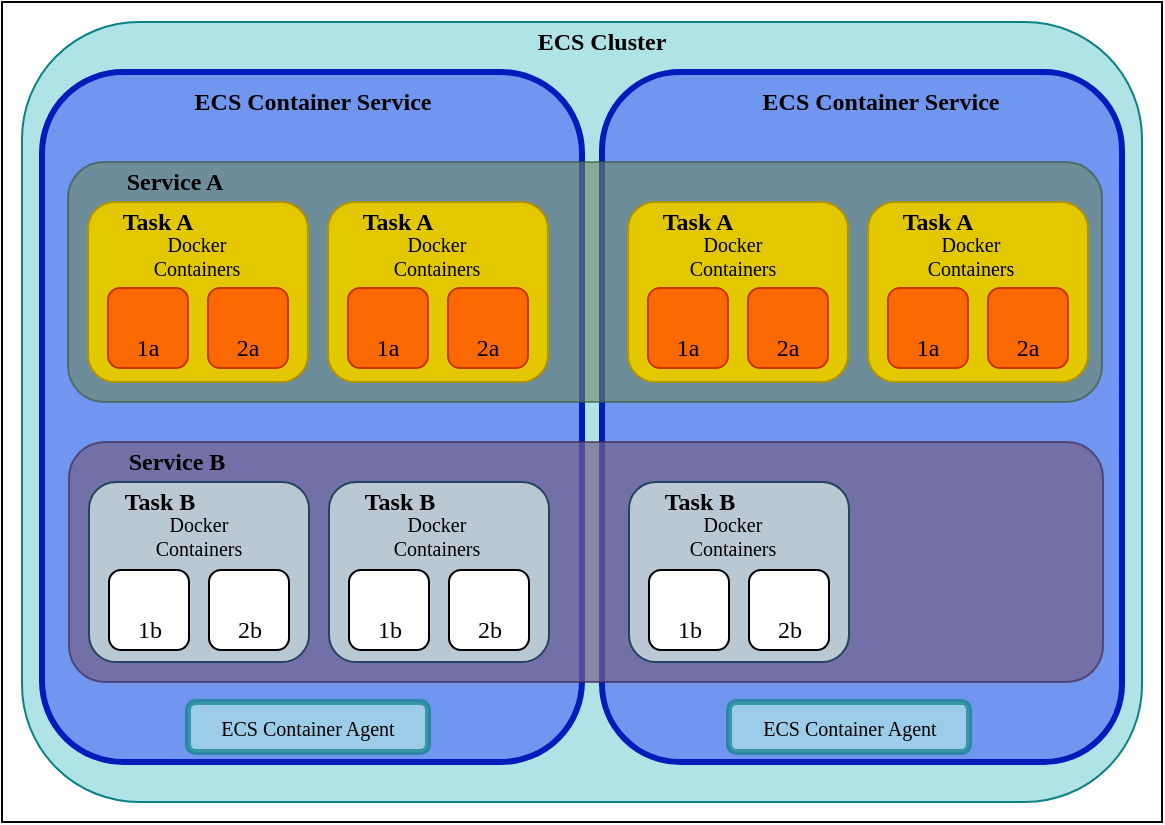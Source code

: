 <mxfile version="12.9.9" type="device"><diagram id="lEHRUBd-HJN4wzyn2-5F" name="Page-1"><mxGraphModel dx="1106" dy="778" grid="1" gridSize="10" guides="1" tooltips="1" connect="1" arrows="1" fold="1" page="1" pageScale="1" pageWidth="1654" pageHeight="1169" math="0" shadow="0"><root><mxCell id="0"/><mxCell id="1" parent="0"/><mxCell id="PDUpO6ENa5whkI4T6-9_-109" value="" style="rounded=0;whiteSpace=wrap;html=1;fontFamily=Verdana;fontSize=10;" vertex="1" parent="1"><mxGeometry x="160" y="40" width="580" height="410" as="geometry"/></mxCell><mxCell id="PDUpO6ENa5whkI4T6-9_-1" value="" style="rounded=1;whiteSpace=wrap;html=1;fillColor=#b0e3e6;strokeColor=#0e8088;" vertex="1" parent="1"><mxGeometry x="170" y="50" width="560" height="390" as="geometry"/></mxCell><mxCell id="PDUpO6ENa5whkI4T6-9_-3" value="" style="rounded=1;whiteSpace=wrap;html=1;fillColor=#7096EF;strokeColor=#001DBC;fontColor=#ffffff;gradientColor=none;strokeWidth=3;" vertex="1" parent="1"><mxGeometry x="180" y="75" width="270" height="345" as="geometry"/></mxCell><mxCell id="PDUpO6ENa5whkI4T6-9_-4" value="" style="rounded=1;whiteSpace=wrap;html=1;fillColor=#7096EF;strokeColor=#001DBC;fontColor=#ffffff;strokeWidth=3;" vertex="1" parent="1"><mxGeometry x="460" y="75" width="260" height="345" as="geometry"/></mxCell><mxCell id="PDUpO6ENa5whkI4T6-9_-5" value="" style="rounded=1;whiteSpace=wrap;html=1;fillColor=#6d8764;strokeColor=#3A5431;fontColor=#ffffff;opacity=60;" vertex="1" parent="1"><mxGeometry x="193" y="120" width="517" height="120" as="geometry"/></mxCell><mxCell id="PDUpO6ENa5whkI4T6-9_-7" value="" style="rounded=1;whiteSpace=wrap;html=1;fillColor=#e3c800;strokeColor=#B09500;fontColor=#ffffff;" vertex="1" parent="1"><mxGeometry x="203" y="140" width="110" height="90" as="geometry"/></mxCell><mxCell id="PDUpO6ENa5whkI4T6-9_-12" value="" style="rounded=1;whiteSpace=wrap;html=1;fillColor=#fa6800;strokeColor=#C73500;fontColor=#ffffff;" vertex="1" parent="1"><mxGeometry x="213" y="183" width="40" height="40" as="geometry"/></mxCell><mxCell id="PDUpO6ENa5whkI4T6-9_-14" value="" style="rounded=1;whiteSpace=wrap;html=1;fillColor=#fa6800;strokeColor=#C73500;fontColor=#ffffff;" vertex="1" parent="1"><mxGeometry x="263" y="183" width="40" height="40" as="geometry"/></mxCell><mxCell id="PDUpO6ENa5whkI4T6-9_-15" value="" style="rounded=1;whiteSpace=wrap;html=1;fillColor=#e3c800;strokeColor=#B09500;fontColor=#ffffff;" vertex="1" parent="1"><mxGeometry x="323" y="140" width="110" height="90" as="geometry"/></mxCell><mxCell id="PDUpO6ENa5whkI4T6-9_-16" value="" style="rounded=1;whiteSpace=wrap;html=1;fillColor=#fa6800;strokeColor=#C73500;fontColor=#ffffff;" vertex="1" parent="1"><mxGeometry x="333" y="183" width="40" height="40" as="geometry"/></mxCell><mxCell id="PDUpO6ENa5whkI4T6-9_-17" value="" style="rounded=1;whiteSpace=wrap;html=1;fillColor=#fa6800;strokeColor=#C73500;fontColor=#ffffff;" vertex="1" parent="1"><mxGeometry x="383" y="183" width="40" height="40" as="geometry"/></mxCell><mxCell id="PDUpO6ENa5whkI4T6-9_-18" value="" style="rounded=1;whiteSpace=wrap;html=1;fillColor=#e3c800;strokeColor=#B09500;fontColor=#ffffff;" vertex="1" parent="1"><mxGeometry x="473" y="140" width="110" height="90" as="geometry"/></mxCell><mxCell id="PDUpO6ENa5whkI4T6-9_-19" value="" style="rounded=1;whiteSpace=wrap;html=1;fillColor=#fa6800;strokeColor=#C73500;fontColor=#ffffff;" vertex="1" parent="1"><mxGeometry x="483" y="183" width="40" height="40" as="geometry"/></mxCell><mxCell id="PDUpO6ENa5whkI4T6-9_-20" value="" style="rounded=1;whiteSpace=wrap;html=1;fillColor=#fa6800;strokeColor=#C73500;fontColor=#ffffff;" vertex="1" parent="1"><mxGeometry x="533" y="183" width="40" height="40" as="geometry"/></mxCell><mxCell id="PDUpO6ENa5whkI4T6-9_-21" value="" style="rounded=1;whiteSpace=wrap;html=1;fillColor=#e3c800;strokeColor=#B09500;fontColor=#ffffff;" vertex="1" parent="1"><mxGeometry x="593" y="140" width="110" height="90" as="geometry"/></mxCell><mxCell id="PDUpO6ENa5whkI4T6-9_-22" value="" style="rounded=1;whiteSpace=wrap;html=1;fillColor=#fa6800;strokeColor=#C73500;fontColor=#ffffff;" vertex="1" parent="1"><mxGeometry x="603" y="183" width="40" height="40" as="geometry"/></mxCell><mxCell id="PDUpO6ENa5whkI4T6-9_-23" value="" style="rounded=1;whiteSpace=wrap;html=1;fillColor=#fa6800;strokeColor=#C73500;fontColor=#ffffff;" vertex="1" parent="1"><mxGeometry x="653" y="183" width="40" height="40" as="geometry"/></mxCell><mxCell id="PDUpO6ENa5whkI4T6-9_-24" value="Task A" style="text;html=1;strokeColor=none;fillColor=none;align=center;verticalAlign=middle;whiteSpace=wrap;rounded=0;fontFamily=Verdana;fontStyle=1" vertex="1" parent="1"><mxGeometry x="213" y="140" width="50" height="20" as="geometry"/></mxCell><mxCell id="PDUpO6ENa5whkI4T6-9_-25" value="Docker &lt;br style=&quot;font-size: 10px;&quot;&gt;Containers" style="text;html=1;strokeColor=none;fillColor=none;align=center;verticalAlign=middle;whiteSpace=wrap;rounded=0;fontFamily=Verdana;fontSize=10;" vertex="1" parent="1"><mxGeometry x="199" y="157" width="117" height="20" as="geometry"/></mxCell><mxCell id="PDUpO6ENa5whkI4T6-9_-26" value="1a" style="text;html=1;strokeColor=none;fillColor=none;align=center;verticalAlign=middle;whiteSpace=wrap;rounded=0;fontFamily=Verdana;" vertex="1" parent="1"><mxGeometry x="208" y="203" width="50" height="20" as="geometry"/></mxCell><mxCell id="PDUpO6ENa5whkI4T6-9_-27" value="2a" style="text;html=1;strokeColor=none;fillColor=none;align=center;verticalAlign=middle;whiteSpace=wrap;rounded=0;fontFamily=Verdana;" vertex="1" parent="1"><mxGeometry x="258" y="203" width="50" height="20" as="geometry"/></mxCell><mxCell id="PDUpO6ENa5whkI4T6-9_-28" value="ECS Container Service" style="text;html=1;strokeColor=none;fillColor=none;align=center;verticalAlign=middle;whiteSpace=wrap;rounded=0;fontFamily=Verdana;fontStyle=1" vertex="1" parent="1"><mxGeometry x="238.5" y="80" width="153" height="20" as="geometry"/></mxCell><mxCell id="PDUpO6ENa5whkI4T6-9_-29" value="ECS Container Service" style="text;html=1;strokeColor=none;fillColor=none;align=center;verticalAlign=middle;whiteSpace=wrap;rounded=0;fontFamily=Verdana;fontStyle=1" vertex="1" parent="1"><mxGeometry x="523" y="80" width="153" height="20" as="geometry"/></mxCell><mxCell id="PDUpO6ENa5whkI4T6-9_-30" value="Service A" style="text;html=1;strokeColor=none;fillColor=none;align=center;verticalAlign=middle;whiteSpace=wrap;rounded=0;fontFamily=Verdana;fontStyle=1" vertex="1" parent="1"><mxGeometry x="170" y="120" width="153" height="20" as="geometry"/></mxCell><mxCell id="PDUpO6ENa5whkI4T6-9_-33" value="Task A" style="text;html=1;strokeColor=none;fillColor=none;align=center;verticalAlign=middle;whiteSpace=wrap;rounded=0;fontFamily=Verdana;fontStyle=1" vertex="1" parent="1"><mxGeometry x="333" y="140" width="50" height="20" as="geometry"/></mxCell><mxCell id="PDUpO6ENa5whkI4T6-9_-34" value="Task A" style="text;html=1;strokeColor=none;fillColor=none;align=center;verticalAlign=middle;whiteSpace=wrap;rounded=0;fontFamily=Verdana;fontStyle=1" vertex="1" parent="1"><mxGeometry x="483" y="140" width="50" height="20" as="geometry"/></mxCell><mxCell id="PDUpO6ENa5whkI4T6-9_-35" value="Task A" style="text;html=1;strokeColor=none;fillColor=none;align=center;verticalAlign=middle;whiteSpace=wrap;rounded=0;fontFamily=Verdana;fontStyle=1" vertex="1" parent="1"><mxGeometry x="603" y="140" width="50" height="20" as="geometry"/></mxCell><mxCell id="PDUpO6ENa5whkI4T6-9_-36" value="1a" style="text;html=1;strokeColor=none;fillColor=none;align=center;verticalAlign=middle;whiteSpace=wrap;rounded=0;fontFamily=Verdana;" vertex="1" parent="1"><mxGeometry x="328" y="203" width="50" height="20" as="geometry"/></mxCell><mxCell id="PDUpO6ENa5whkI4T6-9_-37" value="2a" style="text;html=1;strokeColor=none;fillColor=none;align=center;verticalAlign=middle;whiteSpace=wrap;rounded=0;fontFamily=Verdana;" vertex="1" parent="1"><mxGeometry x="378" y="203" width="50" height="20" as="geometry"/></mxCell><mxCell id="PDUpO6ENa5whkI4T6-9_-38" value="1a" style="text;html=1;strokeColor=none;fillColor=none;align=center;verticalAlign=middle;whiteSpace=wrap;rounded=0;fontFamily=Verdana;" vertex="1" parent="1"><mxGeometry x="478" y="203" width="50" height="20" as="geometry"/></mxCell><mxCell id="PDUpO6ENa5whkI4T6-9_-39" value="2a" style="text;html=1;strokeColor=none;fillColor=none;align=center;verticalAlign=middle;whiteSpace=wrap;rounded=0;fontFamily=Verdana;" vertex="1" parent="1"><mxGeometry x="528" y="203" width="50" height="20" as="geometry"/></mxCell><mxCell id="PDUpO6ENa5whkI4T6-9_-40" value="1a" style="text;html=1;strokeColor=none;fillColor=none;align=center;verticalAlign=middle;whiteSpace=wrap;rounded=0;fontFamily=Verdana;" vertex="1" parent="1"><mxGeometry x="598" y="203" width="50" height="20" as="geometry"/></mxCell><mxCell id="PDUpO6ENa5whkI4T6-9_-41" value="2a" style="text;html=1;strokeColor=none;fillColor=none;align=center;verticalAlign=middle;whiteSpace=wrap;rounded=0;fontFamily=Verdana;" vertex="1" parent="1"><mxGeometry x="648" y="203" width="50" height="20" as="geometry"/></mxCell><mxCell id="PDUpO6ENa5whkI4T6-9_-68" value="Docker &lt;br style=&quot;font-size: 10px;&quot;&gt;Containers" style="text;html=1;strokeColor=none;fillColor=none;align=center;verticalAlign=middle;whiteSpace=wrap;rounded=0;fontFamily=Verdana;fontSize=10;" vertex="1" parent="1"><mxGeometry x="318.5" y="157" width="117" height="20" as="geometry"/></mxCell><mxCell id="PDUpO6ENa5whkI4T6-9_-69" value="Docker &lt;br style=&quot;font-size: 10px;&quot;&gt;Containers" style="text;html=1;strokeColor=none;fillColor=none;align=center;verticalAlign=middle;whiteSpace=wrap;rounded=0;fontFamily=Verdana;fontSize=10;" vertex="1" parent="1"><mxGeometry x="466.5" y="157" width="117" height="20" as="geometry"/></mxCell><mxCell id="PDUpO6ENa5whkI4T6-9_-70" value="Docker &lt;br style=&quot;font-size: 10px;&quot;&gt;Containers" style="text;html=1;strokeColor=none;fillColor=none;align=center;verticalAlign=middle;whiteSpace=wrap;rounded=0;fontFamily=Verdana;fontSize=10;" vertex="1" parent="1"><mxGeometry x="586" y="157" width="117" height="20" as="geometry"/></mxCell><mxCell id="PDUpO6ENa5whkI4T6-9_-71" value="" style="rounded=1;whiteSpace=wrap;html=1;fillColor=#76608a;strokeColor=#432D57;fontColor=#ffffff;opacity=70;" vertex="1" parent="1"><mxGeometry x="193.5" y="260" width="517" height="120" as="geometry"/></mxCell><mxCell id="PDUpO6ENa5whkI4T6-9_-72" value="" style="rounded=1;whiteSpace=wrap;html=1;fillColor=#bac8d3;strokeColor=#23445d;" vertex="1" parent="1"><mxGeometry x="203.5" y="280" width="110" height="90" as="geometry"/></mxCell><mxCell id="PDUpO6ENa5whkI4T6-9_-73" value="" style="rounded=1;whiteSpace=wrap;html=1;" vertex="1" parent="1"><mxGeometry x="213.5" y="324" width="40" height="40" as="geometry"/></mxCell><mxCell id="PDUpO6ENa5whkI4T6-9_-74" value="" style="rounded=1;whiteSpace=wrap;html=1;" vertex="1" parent="1"><mxGeometry x="263.5" y="324" width="40" height="40" as="geometry"/></mxCell><mxCell id="PDUpO6ENa5whkI4T6-9_-75" value="" style="rounded=1;whiteSpace=wrap;html=1;fillColor=#bac8d3;strokeColor=#23445d;" vertex="1" parent="1"><mxGeometry x="323.5" y="280" width="110" height="90" as="geometry"/></mxCell><mxCell id="PDUpO6ENa5whkI4T6-9_-78" value="" style="rounded=1;whiteSpace=wrap;html=1;fillColor=#bac8d3;strokeColor=#23445d;" vertex="1" parent="1"><mxGeometry x="473.5" y="280" width="110" height="90" as="geometry"/></mxCell><mxCell id="PDUpO6ENa5whkI4T6-9_-84" value="Task B" style="text;html=1;strokeColor=none;fillColor=none;align=center;verticalAlign=middle;whiteSpace=wrap;rounded=0;fontFamily=Verdana;fontStyle=1" vertex="1" parent="1"><mxGeometry x="213.5" y="280" width="50" height="20" as="geometry"/></mxCell><mxCell id="PDUpO6ENa5whkI4T6-9_-85" value="Docker &lt;br style=&quot;font-size: 10px;&quot;&gt;Containers" style="text;html=1;strokeColor=none;fillColor=none;align=center;verticalAlign=middle;whiteSpace=wrap;rounded=0;fontFamily=Verdana;fontSize=10;" vertex="1" parent="1"><mxGeometry x="199.5" y="297" width="117" height="20" as="geometry"/></mxCell><mxCell id="PDUpO6ENa5whkI4T6-9_-86" value="1b" style="text;html=1;strokeColor=none;fillColor=none;align=center;verticalAlign=middle;whiteSpace=wrap;rounded=0;fontFamily=Verdana;" vertex="1" parent="1"><mxGeometry x="208.5" y="344" width="50" height="20" as="geometry"/></mxCell><mxCell id="PDUpO6ENa5whkI4T6-9_-87" value="2b" style="text;html=1;strokeColor=none;fillColor=none;align=center;verticalAlign=middle;whiteSpace=wrap;rounded=0;fontFamily=Verdana;" vertex="1" parent="1"><mxGeometry x="258.5" y="344" width="50" height="20" as="geometry"/></mxCell><mxCell id="PDUpO6ENa5whkI4T6-9_-88" value="Service B" style="text;html=1;strokeColor=none;fillColor=none;align=center;verticalAlign=middle;whiteSpace=wrap;rounded=0;fontFamily=Verdana;fontStyle=1" vertex="1" parent="1"><mxGeometry x="170.5" y="260" width="153" height="20" as="geometry"/></mxCell><mxCell id="PDUpO6ENa5whkI4T6-9_-89" value="Task B" style="text;html=1;strokeColor=none;fillColor=none;align=center;verticalAlign=middle;whiteSpace=wrap;rounded=0;fontFamily=Verdana;fontStyle=1" vertex="1" parent="1"><mxGeometry x="333.5" y="280" width="50" height="20" as="geometry"/></mxCell><mxCell id="PDUpO6ENa5whkI4T6-9_-90" value="Task B" style="text;html=1;strokeColor=none;fillColor=none;align=center;verticalAlign=middle;whiteSpace=wrap;rounded=0;fontFamily=Verdana;fontStyle=1" vertex="1" parent="1"><mxGeometry x="483.5" y="280" width="50" height="20" as="geometry"/></mxCell><mxCell id="PDUpO6ENa5whkI4T6-9_-98" value="Docker &lt;br style=&quot;font-size: 10px;&quot;&gt;Containers" style="text;html=1;strokeColor=none;fillColor=none;align=center;verticalAlign=middle;whiteSpace=wrap;rounded=0;fontFamily=Verdana;fontSize=10;" vertex="1" parent="1"><mxGeometry x="319" y="297" width="117" height="20" as="geometry"/></mxCell><mxCell id="PDUpO6ENa5whkI4T6-9_-99" value="Docker &lt;br style=&quot;font-size: 10px;&quot;&gt;Containers" style="text;html=1;strokeColor=none;fillColor=none;align=center;verticalAlign=middle;whiteSpace=wrap;rounded=0;fontFamily=Verdana;fontSize=10;" vertex="1" parent="1"><mxGeometry x="467" y="297" width="117" height="20" as="geometry"/></mxCell><mxCell id="PDUpO6ENa5whkI4T6-9_-101" value="" style="rounded=1;whiteSpace=wrap;html=1;" vertex="1" parent="1"><mxGeometry x="333.5" y="324" width="40" height="40" as="geometry"/></mxCell><mxCell id="PDUpO6ENa5whkI4T6-9_-102" value="" style="rounded=1;whiteSpace=wrap;html=1;" vertex="1" parent="1"><mxGeometry x="383.5" y="324" width="40" height="40" as="geometry"/></mxCell><mxCell id="PDUpO6ENa5whkI4T6-9_-103" value="1b" style="text;html=1;strokeColor=none;fillColor=none;align=center;verticalAlign=middle;whiteSpace=wrap;rounded=0;fontFamily=Verdana;" vertex="1" parent="1"><mxGeometry x="328.5" y="344" width="50" height="20" as="geometry"/></mxCell><mxCell id="PDUpO6ENa5whkI4T6-9_-104" value="2b" style="text;html=1;strokeColor=none;fillColor=none;align=center;verticalAlign=middle;whiteSpace=wrap;rounded=0;fontFamily=Verdana;" vertex="1" parent="1"><mxGeometry x="378.5" y="344" width="50" height="20" as="geometry"/></mxCell><mxCell id="PDUpO6ENa5whkI4T6-9_-105" value="" style="rounded=1;whiteSpace=wrap;html=1;" vertex="1" parent="1"><mxGeometry x="483.5" y="324" width="40" height="40" as="geometry"/></mxCell><mxCell id="PDUpO6ENa5whkI4T6-9_-106" value="" style="rounded=1;whiteSpace=wrap;html=1;" vertex="1" parent="1"><mxGeometry x="533.5" y="324" width="40" height="40" as="geometry"/></mxCell><mxCell id="PDUpO6ENa5whkI4T6-9_-107" value="1b" style="text;html=1;strokeColor=none;fillColor=none;align=center;verticalAlign=middle;whiteSpace=wrap;rounded=0;fontFamily=Verdana;" vertex="1" parent="1"><mxGeometry x="478.5" y="344" width="50" height="20" as="geometry"/></mxCell><mxCell id="PDUpO6ENa5whkI4T6-9_-108" value="2b" style="text;html=1;strokeColor=none;fillColor=none;align=center;verticalAlign=middle;whiteSpace=wrap;rounded=0;fontFamily=Verdana;" vertex="1" parent="1"><mxGeometry x="528.5" y="344" width="50" height="20" as="geometry"/></mxCell><mxCell id="PDUpO6ENa5whkI4T6-9_-110" value="ECS Container Agent" style="rounded=1;whiteSpace=wrap;html=1;strokeWidth=3;fillColor=#b0e3e6;fontFamily=Verdana;fontSize=10;opacity=70;strokeColor=#0e8088;" vertex="1" parent="1"><mxGeometry x="253" y="390" width="120" height="25" as="geometry"/></mxCell><mxCell id="PDUpO6ENa5whkI4T6-9_-111" value="ECS Container Agent" style="rounded=1;whiteSpace=wrap;html=1;strokeWidth=3;fillColor=#b0e3e6;fontFamily=Verdana;fontSize=10;opacity=70;strokeColor=#0e8088;" vertex="1" parent="1"><mxGeometry x="523.5" y="390" width="120" height="25" as="geometry"/></mxCell><mxCell id="PDUpO6ENa5whkI4T6-9_-112" value="ECS Cluster" style="text;html=1;strokeColor=none;fillColor=none;align=center;verticalAlign=middle;whiteSpace=wrap;rounded=0;fontFamily=Verdana;fontStyle=1" vertex="1" parent="1"><mxGeometry x="418.25" y="50" width="83.5" height="20" as="geometry"/></mxCell></root></mxGraphModel></diagram></mxfile>
